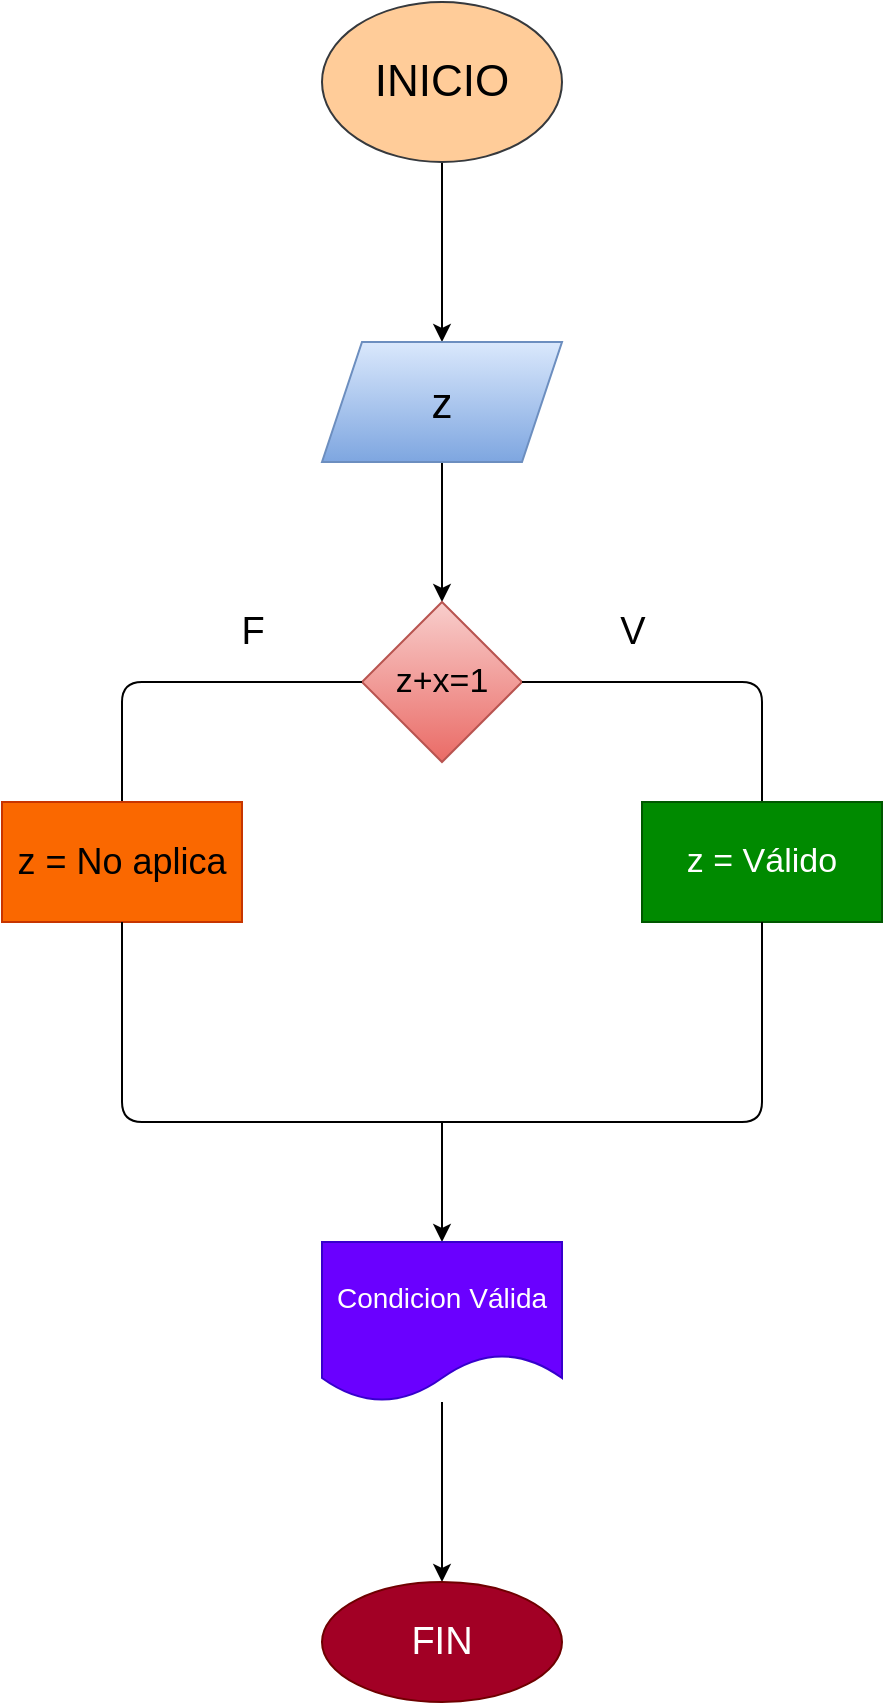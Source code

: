 <mxfile>
    <diagram id="Hc9tBBFSINhMGVIt8B0s" name="Página-1">
        <mxGraphModel dx="1204" dy="790" grid="1" gridSize="10" guides="1" tooltips="1" connect="1" arrows="1" fold="1" page="1" pageScale="1" pageWidth="827" pageHeight="1169" math="0" shadow="0">
            <root>
                <mxCell id="0"/>
                <mxCell id="1" parent="0"/>
                <mxCell id="4" value="" style="edgeStyle=none;html=1;" edge="1" parent="1" source="2" target="3">
                    <mxGeometry relative="1" as="geometry"/>
                </mxCell>
                <mxCell id="2" value="&lt;font style=&quot;font-size: 22px&quot;&gt;INICIO&lt;/font&gt;" style="ellipse;whiteSpace=wrap;html=1;fillColor=#ffcc99;strokeColor=#36393d;" vertex="1" parent="1">
                    <mxGeometry x="340" y="40" width="120" height="80" as="geometry"/>
                </mxCell>
                <mxCell id="6" value="" style="edgeStyle=none;html=1;" edge="1" parent="1" source="3" target="5">
                    <mxGeometry relative="1" as="geometry"/>
                </mxCell>
                <mxCell id="3" value="&lt;font style=&quot;font-size: 21px&quot;&gt;z&lt;/font&gt;" style="shape=parallelogram;perimeter=parallelogramPerimeter;whiteSpace=wrap;html=1;fixedSize=1;fillColor=#dae8fc;gradientColor=#7ea6e0;strokeColor=#6c8ebf;" vertex="1" parent="1">
                    <mxGeometry x="340" y="210" width="120" height="60" as="geometry"/>
                </mxCell>
                <mxCell id="5" value="&lt;font style=&quot;font-size: 17px&quot;&gt;z+x=1&lt;/font&gt;" style="rhombus;whiteSpace=wrap;html=1;fillColor=#f8cecc;gradientColor=#ea6b66;strokeColor=#b85450;" vertex="1" parent="1">
                    <mxGeometry x="360" y="340" width="80" height="80" as="geometry"/>
                </mxCell>
                <mxCell id="7" value="" style="endArrow=none;html=1;" edge="1" parent="1">
                    <mxGeometry width="50" height="50" relative="1" as="geometry">
                        <mxPoint x="240" y="440" as="sourcePoint"/>
                        <mxPoint x="360" y="380" as="targetPoint"/>
                        <Array as="points">
                            <mxPoint x="240" y="380"/>
                        </Array>
                    </mxGeometry>
                </mxCell>
                <mxCell id="8" value="" style="endArrow=none;html=1;" edge="1" parent="1">
                    <mxGeometry width="50" height="50" relative="1" as="geometry">
                        <mxPoint x="440" y="380" as="sourcePoint"/>
                        <mxPoint x="560" y="440" as="targetPoint"/>
                        <Array as="points">
                            <mxPoint x="560" y="380"/>
                        </Array>
                    </mxGeometry>
                </mxCell>
                <mxCell id="9" value="&lt;font style=&quot;font-size: 18px&quot;&gt;z = No aplica&lt;/font&gt;" style="rounded=0;whiteSpace=wrap;html=1;fillColor=#fa6800;strokeColor=#C73500;fontColor=#000000;" vertex="1" parent="1">
                    <mxGeometry x="180" y="440" width="120" height="60" as="geometry"/>
                </mxCell>
                <mxCell id="10" value="&lt;font style=&quot;font-size: 17px&quot;&gt;z = Válido&lt;/font&gt;" style="rounded=0;whiteSpace=wrap;html=1;fillColor=#008a00;fontColor=#ffffff;strokeColor=#005700;" vertex="1" parent="1">
                    <mxGeometry x="500" y="440" width="120" height="60" as="geometry"/>
                </mxCell>
                <mxCell id="11" value="" style="endArrow=none;html=1;entryX=0.5;entryY=1;entryDx=0;entryDy=0;" edge="1" parent="1" target="10">
                    <mxGeometry width="50" height="50" relative="1" as="geometry">
                        <mxPoint x="240" y="500" as="sourcePoint"/>
                        <mxPoint x="290" y="450" as="targetPoint"/>
                        <Array as="points">
                            <mxPoint x="240" y="600"/>
                            <mxPoint x="400" y="600"/>
                            <mxPoint x="560" y="600"/>
                        </Array>
                    </mxGeometry>
                </mxCell>
                <mxCell id="12" value="" style="endArrow=classic;html=1;" edge="1" parent="1">
                    <mxGeometry width="50" height="50" relative="1" as="geometry">
                        <mxPoint x="400" y="600" as="sourcePoint"/>
                        <mxPoint x="400" y="660" as="targetPoint"/>
                    </mxGeometry>
                </mxCell>
                <mxCell id="15" value="" style="edgeStyle=none;html=1;" edge="1" parent="1" source="13" target="14">
                    <mxGeometry relative="1" as="geometry"/>
                </mxCell>
                <mxCell id="13" value="&lt;font style=&quot;font-size: 14px&quot;&gt;Condicion Válida&lt;/font&gt;" style="shape=document;whiteSpace=wrap;html=1;boundedLbl=1;fillColor=#6a00ff;fontColor=#ffffff;strokeColor=#3700CC;" vertex="1" parent="1">
                    <mxGeometry x="340" y="660" width="120" height="80" as="geometry"/>
                </mxCell>
                <mxCell id="14" value="&lt;font style=&quot;font-size: 19px&quot;&gt;FIN&lt;/font&gt;" style="ellipse;whiteSpace=wrap;html=1;fillColor=#a20025;fontColor=#ffffff;strokeColor=#6F0000;" vertex="1" parent="1">
                    <mxGeometry x="340" y="830" width="120" height="60" as="geometry"/>
                </mxCell>
                <mxCell id="16" value="V" style="text;html=1;resizable=0;autosize=1;align=center;verticalAlign=middle;points=[];fillColor=none;strokeColor=none;rounded=0;fontSize=19;" vertex="1" parent="1">
                    <mxGeometry x="480" y="340" width="30" height="30" as="geometry"/>
                </mxCell>
                <mxCell id="17" value="F" style="text;html=1;resizable=0;autosize=1;align=center;verticalAlign=middle;points=[];fillColor=none;strokeColor=none;rounded=0;fontSize=19;" vertex="1" parent="1">
                    <mxGeometry x="290" y="340" width="30" height="30" as="geometry"/>
                </mxCell>
            </root>
        </mxGraphModel>
    </diagram>
</mxfile>